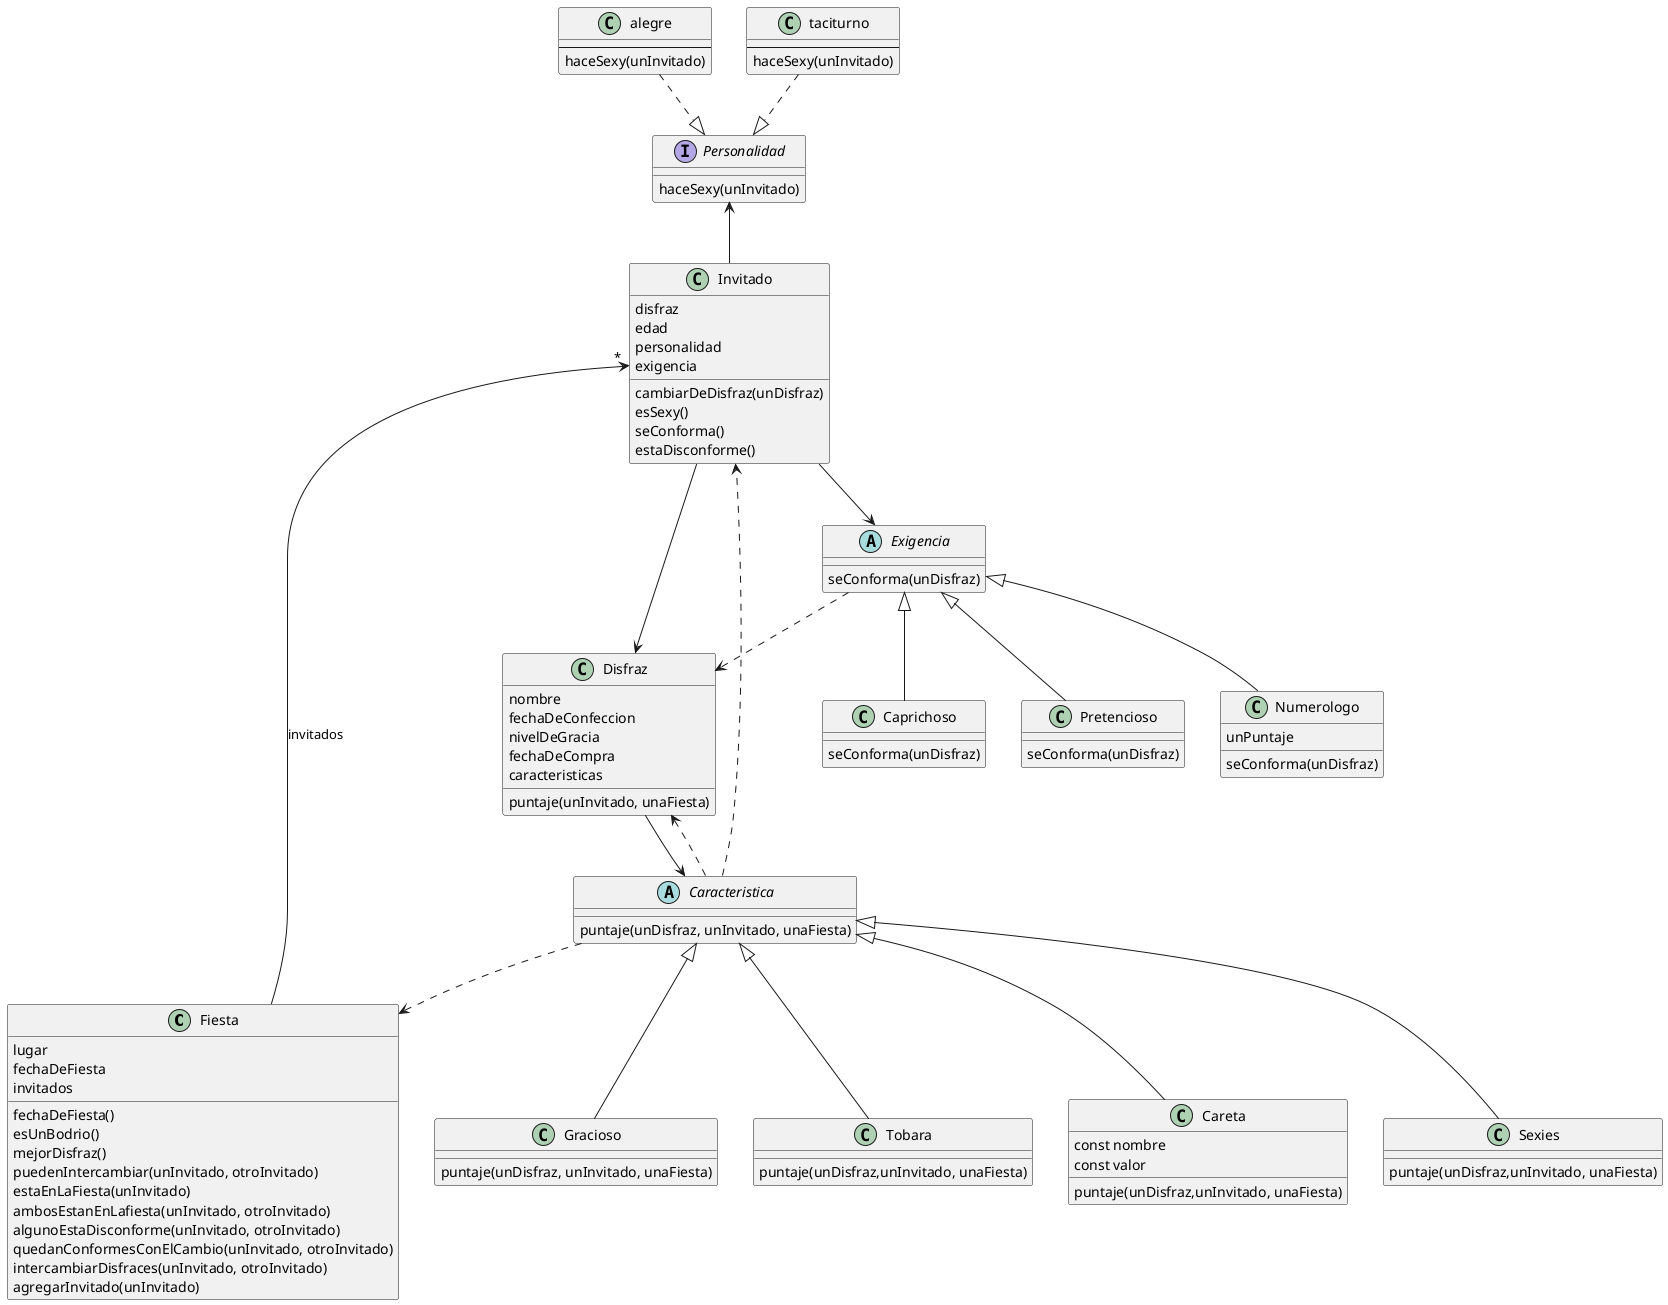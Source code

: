 @startuml

class Fiesta {
	lugar
	fechaDeFiesta
	invitados

    fechaDeFiesta()
    esUnBodrio()
    mejorDisfraz()
	puedenIntercambiar(unInvitado, otroInvitado)
    estaEnLaFiesta(unInvitado)
	ambosEstanEnLafiesta(unInvitado, otroInvitado)
	algunoEstaDisconforme(unInvitado, otroInvitado)
	quedanConformesConElCambio(unInvitado, otroInvitado)
    intercambiarDisfraces(unInvitado, otroInvitado)
    agregarInvitado(unInvitado)
}

Fiesta -->"*" Invitado : invitados

class Invitado {
	disfraz
	edad
    personalidad
    exigencia
	
	cambiarDeDisfraz(unDisfraz)
    esSexy()
    seConforma()
	estaDisconforme()
}

Invitado --> Exigencia
Invitado --> Disfraz

interface Personalidad {
    haceSexy(unInvitado)
}

Invitado -up-> Personalidad
alegre ..|> Personalidad
taciturno ..|> Personalidad

object alegre {
--
    haceSexy(unInvitado)
}

object taciturno {
--
    haceSexy(unInvitado)
}

abstract class Exigencia {
    seConforma(unDisfraz)
}

Exigencia ..> Disfraz

class Caprichoso extends Exigencia {
    seConforma(unDisfraz)
}

class Pretencioso extends Exigencia {
    seConforma(unDisfraz)
}

class Numerologo extends Exigencia {
    unPuntaje

    seConforma(unDisfraz)
}

class Disfraz {
	nombre
	fechaDeConfeccion
    nivelDeGracia
    fechaDeCompra
	caracteristicas

	puntaje(unInvitado, unaFiesta)
}

Disfraz --> Caracteristica

abstract class Caracteristica {
    puntaje(unDisfraz, unInvitado, unaFiesta)
}

Caracteristica ..> Disfraz
Caracteristica ..> Invitado
Caracteristica ..> Fiesta

class Gracioso extends Caracteristica {
    puntaje(unDisfraz, unInvitado, unaFiesta)
}

class Tobara extends Caracteristica {
    puntaje(unDisfraz,unInvitado, unaFiesta)
}

class Careta extends Caracteristica {
    const nombre
    const valor

    puntaje(unDisfraz,unInvitado, unaFiesta)
}
	
class Sexies extends Caracteristica {
    puntaje(unDisfraz,unInvitado, unaFiesta)
}

@enduml